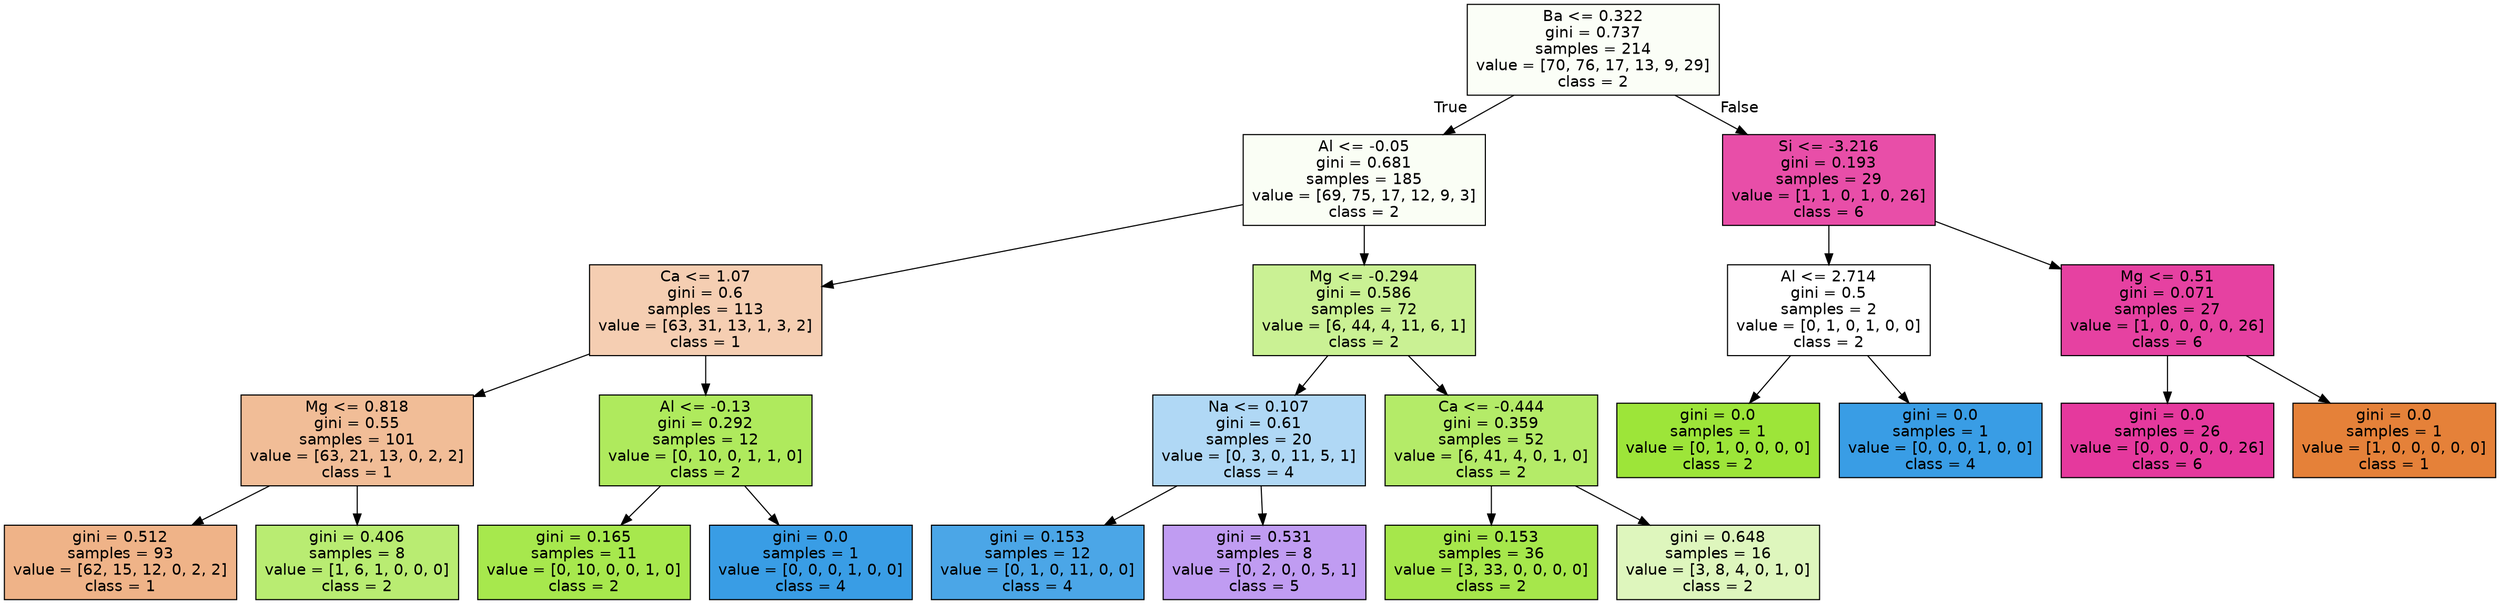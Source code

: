 digraph Tree {
node [shape=box, style="filled", color="black", fontname="helvetica"] ;
edge [fontname="helvetica"] ;
0 [label="Ba <= 0.322\ngini = 0.737\nsamples = 214\nvalue = [70, 76, 17, 13, 9, 29]\nclass = 2", fillcolor="#fbfef7"] ;
1 [label="Al <= -0.05\ngini = 0.681\nsamples = 185\nvalue = [69, 75, 17, 12, 9, 3]\nclass = 2", fillcolor="#fafef5"] ;
0 -> 1 [labeldistance=2.5, labelangle=45, headlabel="True"] ;
2 [label="Ca <= 1.07\ngini = 0.6\nsamples = 113\nvalue = [63, 31, 13, 1, 3, 2]\nclass = 1", fillcolor="#f5ceb2"] ;
1 -> 2 ;
3 [label="Mg <= 0.818\ngini = 0.55\nsamples = 101\nvalue = [63, 21, 13, 0, 2, 2]\nclass = 1", fillcolor="#f1bd97"] ;
2 -> 3 ;
4 [label="gini = 0.512\nsamples = 93\nvalue = [62, 15, 12, 0, 2, 2]\nclass = 1", fillcolor="#efb388"] ;
3 -> 4 ;
5 [label="gini = 0.406\nsamples = 8\nvalue = [1, 6, 1, 0, 0, 0]\nclass = 2", fillcolor="#b9ec72"] ;
3 -> 5 ;
6 [label="Al <= -0.13\ngini = 0.292\nsamples = 12\nvalue = [0, 10, 0, 1, 1, 0]\nclass = 2", fillcolor="#afea5d"] ;
2 -> 6 ;
7 [label="gini = 0.165\nsamples = 11\nvalue = [0, 10, 0, 0, 1, 0]\nclass = 2", fillcolor="#a7e84d"] ;
6 -> 7 ;
8 [label="gini = 0.0\nsamples = 1\nvalue = [0, 0, 0, 1, 0, 0]\nclass = 4", fillcolor="#399de5"] ;
6 -> 8 ;
9 [label="Mg <= -0.294\ngini = 0.586\nsamples = 72\nvalue = [6, 44, 4, 11, 6, 1]\nclass = 2", fillcolor="#caf194"] ;
1 -> 9 ;
10 [label="Na <= 0.107\ngini = 0.61\nsamples = 20\nvalue = [0, 3, 0, 11, 5, 1]\nclass = 4", fillcolor="#b0d8f5"] ;
9 -> 10 ;
11 [label="gini = 0.153\nsamples = 12\nvalue = [0, 1, 0, 11, 0, 0]\nclass = 4", fillcolor="#4ba6e7"] ;
10 -> 11 ;
12 [label="gini = 0.531\nsamples = 8\nvalue = [0, 2, 0, 0, 5, 1]\nclass = 5", fillcolor="#c09cf2"] ;
10 -> 12 ;
13 [label="Ca <= -0.444\ngini = 0.359\nsamples = 52\nvalue = [6, 41, 4, 0, 1, 0]\nclass = 2", fillcolor="#b4eb68"] ;
9 -> 13 ;
14 [label="gini = 0.153\nsamples = 36\nvalue = [3, 33, 0, 0, 0, 0]\nclass = 2", fillcolor="#a6e74b"] ;
13 -> 14 ;
15 [label="gini = 0.648\nsamples = 16\nvalue = [3, 8, 4, 0, 1, 0]\nclass = 2", fillcolor="#def6bd"] ;
13 -> 15 ;
16 [label="Si <= -3.216\ngini = 0.193\nsamples = 29\nvalue = [1, 1, 0, 1, 0, 26]\nclass = 6", fillcolor="#e84ea8"] ;
0 -> 16 [labeldistance=2.5, labelangle=-45, headlabel="False"] ;
17 [label="Al <= 2.714\ngini = 0.5\nsamples = 2\nvalue = [0, 1, 0, 1, 0, 0]\nclass = 2", fillcolor="#ffffff"] ;
16 -> 17 ;
18 [label="gini = 0.0\nsamples = 1\nvalue = [0, 1, 0, 0, 0, 0]\nclass = 2", fillcolor="#9de539"] ;
17 -> 18 ;
19 [label="gini = 0.0\nsamples = 1\nvalue = [0, 0, 0, 1, 0, 0]\nclass = 4", fillcolor="#399de5"] ;
17 -> 19 ;
20 [label="Mg <= 0.51\ngini = 0.071\nsamples = 27\nvalue = [1, 0, 0, 0, 0, 26]\nclass = 6", fillcolor="#e641a1"] ;
16 -> 20 ;
21 [label="gini = 0.0\nsamples = 26\nvalue = [0, 0, 0, 0, 0, 26]\nclass = 6", fillcolor="#e5399d"] ;
20 -> 21 ;
22 [label="gini = 0.0\nsamples = 1\nvalue = [1, 0, 0, 0, 0, 0]\nclass = 1", fillcolor="#e58139"] ;
20 -> 22 ;
}